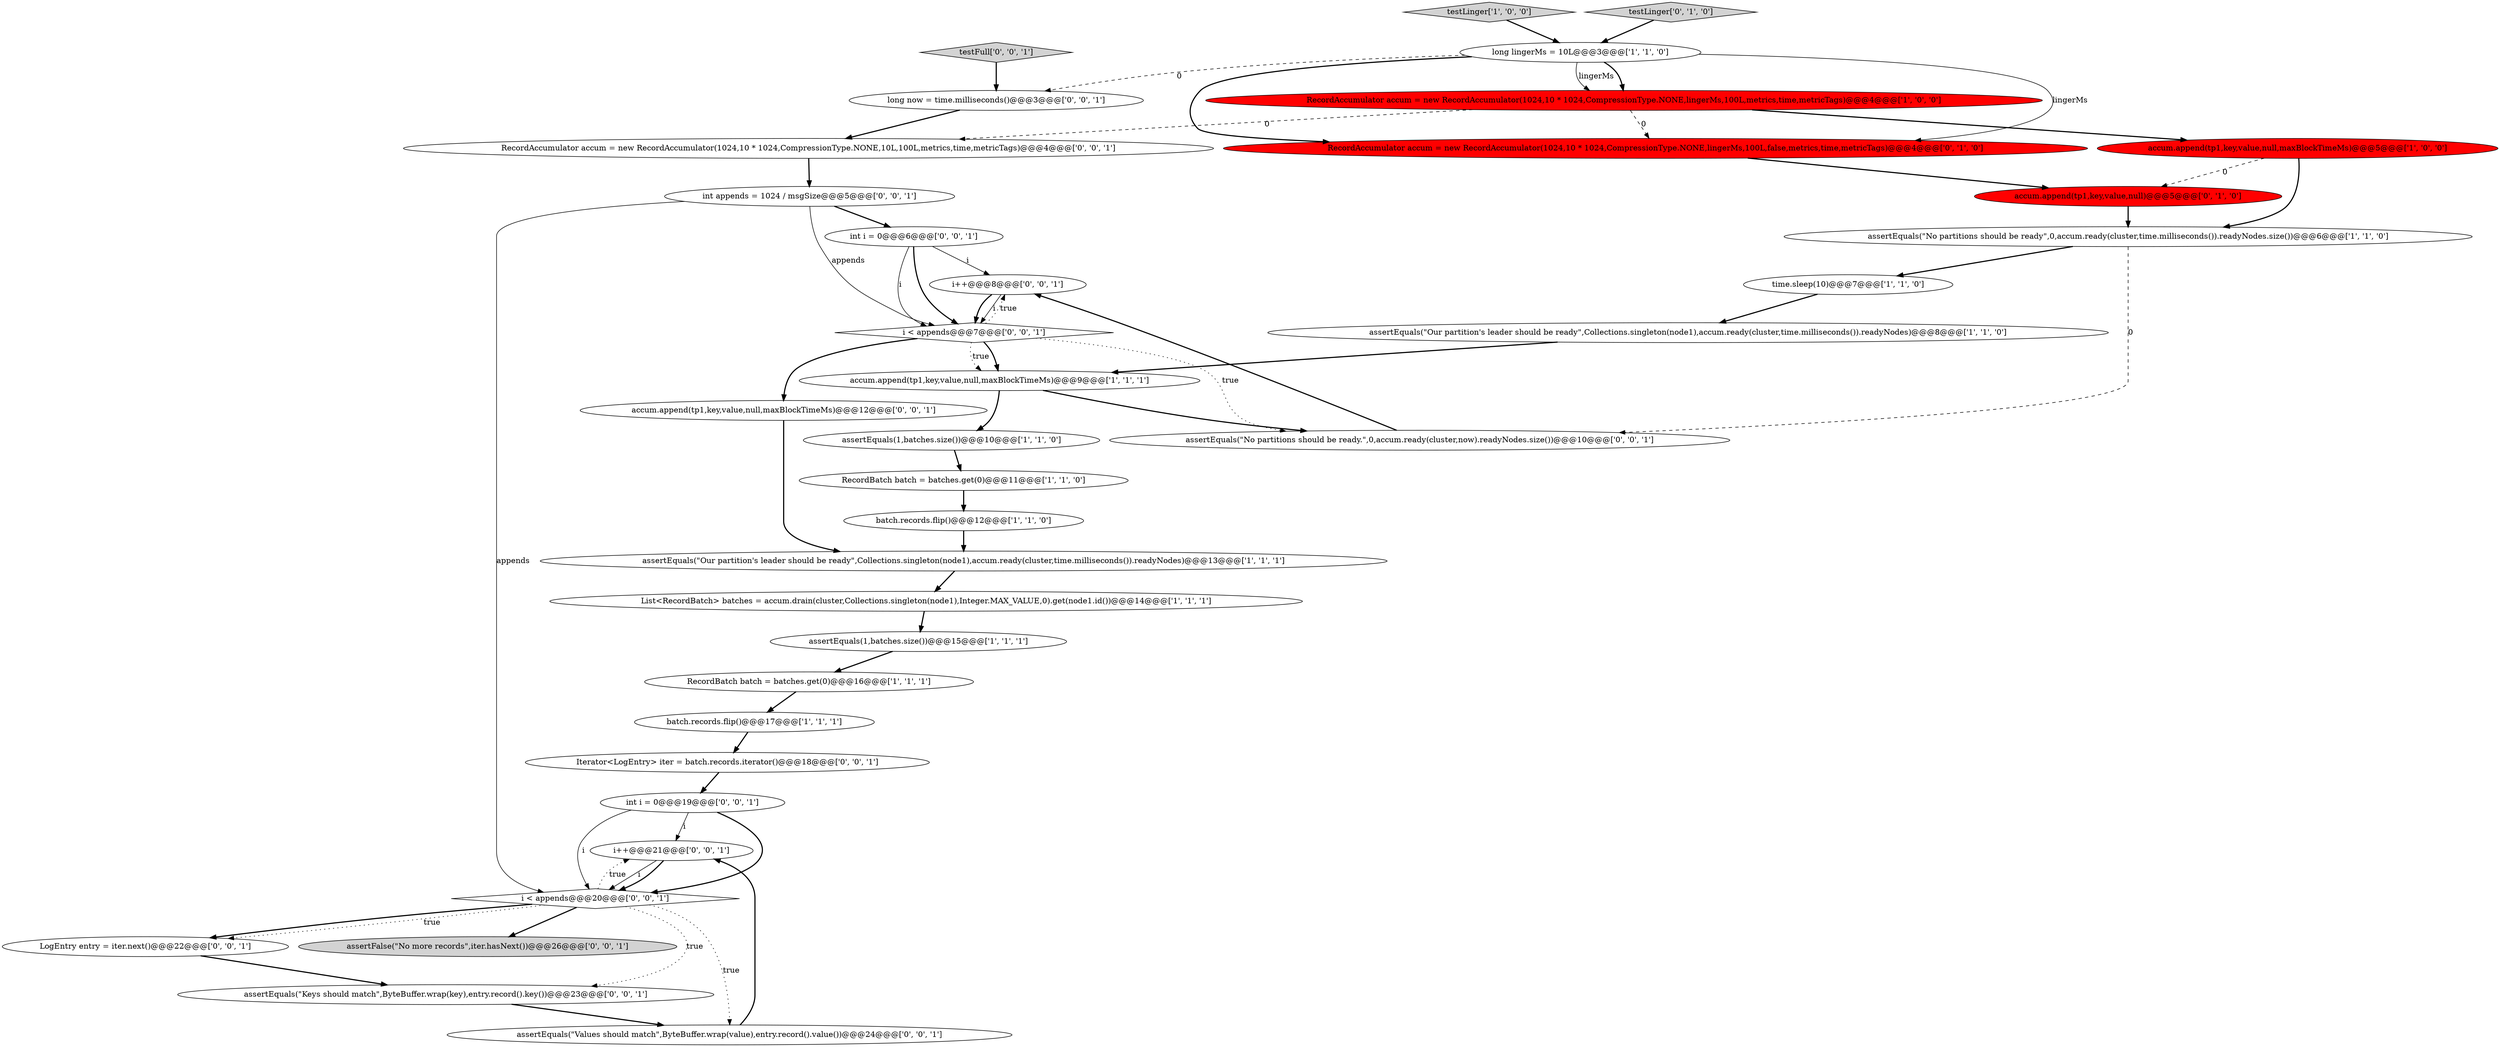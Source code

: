 digraph {
9 [style = filled, label = "assertEquals(\"Our partition's leader should be ready\",Collections.singleton(node1),accum.ready(cluster,time.milliseconds()).readyNodes)@@@13@@@['1', '1', '1']", fillcolor = white, shape = ellipse image = "AAA0AAABBB1BBB"];
15 [style = filled, label = "accum.append(tp1,key,value,null,maxBlockTimeMs)@@@9@@@['1', '1', '1']", fillcolor = white, shape = ellipse image = "AAA0AAABBB1BBB"];
1 [style = filled, label = "batch.records.flip()@@@12@@@['1', '1', '0']", fillcolor = white, shape = ellipse image = "AAA0AAABBB1BBB"];
32 [style = filled, label = "Iterator<LogEntry> iter = batch.records.iterator()@@@18@@@['0', '0', '1']", fillcolor = white, shape = ellipse image = "AAA0AAABBB3BBB"];
11 [style = filled, label = "time.sleep(10)@@@7@@@['1', '1', '0']", fillcolor = white, shape = ellipse image = "AAA0AAABBB1BBB"];
21 [style = filled, label = "assertEquals(\"Keys should match\",ByteBuffer.wrap(key),entry.record().key())@@@23@@@['0', '0', '1']", fillcolor = white, shape = ellipse image = "AAA0AAABBB3BBB"];
29 [style = filled, label = "RecordAccumulator accum = new RecordAccumulator(1024,10 * 1024,CompressionType.NONE,10L,100L,metrics,time,metricTags)@@@4@@@['0', '0', '1']", fillcolor = white, shape = ellipse image = "AAA0AAABBB3BBB"];
27 [style = filled, label = "int appends = 1024 / msgSize@@@5@@@['0', '0', '1']", fillcolor = white, shape = ellipse image = "AAA0AAABBB3BBB"];
26 [style = filled, label = "long now = time.milliseconds()@@@3@@@['0', '0', '1']", fillcolor = white, shape = ellipse image = "AAA0AAABBB3BBB"];
17 [style = filled, label = "accum.append(tp1,key,value,null)@@@5@@@['0', '1', '0']", fillcolor = red, shape = ellipse image = "AAA1AAABBB2BBB"];
8 [style = filled, label = "long lingerMs = 10L@@@3@@@['1', '1', '0']", fillcolor = white, shape = ellipse image = "AAA0AAABBB1BBB"];
10 [style = filled, label = "accum.append(tp1,key,value,null,maxBlockTimeMs)@@@5@@@['1', '0', '0']", fillcolor = red, shape = ellipse image = "AAA1AAABBB1BBB"];
24 [style = filled, label = "i++@@@8@@@['0', '0', '1']", fillcolor = white, shape = ellipse image = "AAA0AAABBB3BBB"];
3 [style = filled, label = "batch.records.flip()@@@17@@@['1', '1', '1']", fillcolor = white, shape = ellipse image = "AAA0AAABBB1BBB"];
7 [style = filled, label = "List<RecordBatch> batches = accum.drain(cluster,Collections.singleton(node1),Integer.MAX_VALUE,0).get(node1.id())@@@14@@@['1', '1', '1']", fillcolor = white, shape = ellipse image = "AAA0AAABBB1BBB"];
22 [style = filled, label = "LogEntry entry = iter.next()@@@22@@@['0', '0', '1']", fillcolor = white, shape = ellipse image = "AAA0AAABBB3BBB"];
35 [style = filled, label = "i++@@@21@@@['0', '0', '1']", fillcolor = white, shape = ellipse image = "AAA0AAABBB3BBB"];
13 [style = filled, label = "assertEquals(\"No partitions should be ready\",0,accum.ready(cluster,time.milliseconds()).readyNodes.size())@@@6@@@['1', '1', '0']", fillcolor = white, shape = ellipse image = "AAA0AAABBB1BBB"];
30 [style = filled, label = "accum.append(tp1,key,value,null,maxBlockTimeMs)@@@12@@@['0', '0', '1']", fillcolor = white, shape = ellipse image = "AAA0AAABBB3BBB"];
5 [style = filled, label = "RecordAccumulator accum = new RecordAccumulator(1024,10 * 1024,CompressionType.NONE,lingerMs,100L,metrics,time,metricTags)@@@4@@@['1', '0', '0']", fillcolor = red, shape = ellipse image = "AAA1AAABBB1BBB"];
34 [style = filled, label = "i < appends@@@20@@@['0', '0', '1']", fillcolor = white, shape = diamond image = "AAA0AAABBB3BBB"];
14 [style = filled, label = "RecordBatch batch = batches.get(0)@@@11@@@['1', '1', '0']", fillcolor = white, shape = ellipse image = "AAA0AAABBB1BBB"];
4 [style = filled, label = "assertEquals(1,batches.size())@@@15@@@['1', '1', '1']", fillcolor = white, shape = ellipse image = "AAA0AAABBB1BBB"];
25 [style = filled, label = "int i = 0@@@6@@@['0', '0', '1']", fillcolor = white, shape = ellipse image = "AAA0AAABBB3BBB"];
2 [style = filled, label = "testLinger['1', '0', '0']", fillcolor = lightgray, shape = diamond image = "AAA0AAABBB1BBB"];
19 [style = filled, label = "assertEquals(\"Values should match\",ByteBuffer.wrap(value),entry.record().value())@@@24@@@['0', '0', '1']", fillcolor = white, shape = ellipse image = "AAA0AAABBB3BBB"];
31 [style = filled, label = "i < appends@@@7@@@['0', '0', '1']", fillcolor = white, shape = diamond image = "AAA0AAABBB3BBB"];
33 [style = filled, label = "testFull['0', '0', '1']", fillcolor = lightgray, shape = diamond image = "AAA0AAABBB3BBB"];
20 [style = filled, label = "int i = 0@@@19@@@['0', '0', '1']", fillcolor = white, shape = ellipse image = "AAA0AAABBB3BBB"];
12 [style = filled, label = "assertEquals(1,batches.size())@@@10@@@['1', '1', '0']", fillcolor = white, shape = ellipse image = "AAA0AAABBB1BBB"];
0 [style = filled, label = "RecordBatch batch = batches.get(0)@@@16@@@['1', '1', '1']", fillcolor = white, shape = ellipse image = "AAA0AAABBB1BBB"];
23 [style = filled, label = "assertFalse(\"No more records\",iter.hasNext())@@@26@@@['0', '0', '1']", fillcolor = lightgray, shape = ellipse image = "AAA0AAABBB3BBB"];
28 [style = filled, label = "assertEquals(\"No partitions should be ready.\",0,accum.ready(cluster,now).readyNodes.size())@@@10@@@['0', '0', '1']", fillcolor = white, shape = ellipse image = "AAA0AAABBB3BBB"];
16 [style = filled, label = "RecordAccumulator accum = new RecordAccumulator(1024,10 * 1024,CompressionType.NONE,lingerMs,100L,false,metrics,time,metricTags)@@@4@@@['0', '1', '0']", fillcolor = red, shape = ellipse image = "AAA1AAABBB2BBB"];
6 [style = filled, label = "assertEquals(\"Our partition's leader should be ready\",Collections.singleton(node1),accum.ready(cluster,time.milliseconds()).readyNodes)@@@8@@@['1', '1', '0']", fillcolor = white, shape = ellipse image = "AAA0AAABBB1BBB"];
18 [style = filled, label = "testLinger['0', '1', '0']", fillcolor = lightgray, shape = diamond image = "AAA0AAABBB2BBB"];
0->3 [style = bold, label=""];
5->10 [style = bold, label=""];
8->16 [style = bold, label=""];
8->16 [style = solid, label="lingerMs"];
20->35 [style = solid, label="i"];
35->34 [style = solid, label="i"];
21->19 [style = bold, label=""];
20->34 [style = bold, label=""];
26->29 [style = bold, label=""];
11->6 [style = bold, label=""];
22->21 [style = bold, label=""];
30->9 [style = bold, label=""];
7->4 [style = bold, label=""];
16->17 [style = bold, label=""];
25->31 [style = solid, label="i"];
5->29 [style = dashed, label="0"];
9->7 [style = bold, label=""];
13->11 [style = bold, label=""];
31->15 [style = bold, label=""];
14->1 [style = bold, label=""];
1->9 [style = bold, label=""];
6->15 [style = bold, label=""];
4->0 [style = bold, label=""];
25->31 [style = bold, label=""];
34->22 [style = bold, label=""];
33->26 [style = bold, label=""];
5->16 [style = dashed, label="0"];
13->28 [style = dashed, label="0"];
29->27 [style = bold, label=""];
34->22 [style = dotted, label="true"];
8->5 [style = bold, label=""];
10->13 [style = bold, label=""];
24->31 [style = bold, label=""];
15->28 [style = bold, label=""];
31->28 [style = dotted, label="true"];
34->35 [style = dotted, label="true"];
25->24 [style = solid, label="i"];
19->35 [style = bold, label=""];
24->31 [style = solid, label="i"];
31->30 [style = bold, label=""];
12->14 [style = bold, label=""];
8->5 [style = solid, label="lingerMs"];
31->15 [style = dotted, label="true"];
10->17 [style = dashed, label="0"];
28->24 [style = bold, label=""];
34->23 [style = bold, label=""];
15->12 [style = bold, label=""];
17->13 [style = bold, label=""];
18->8 [style = bold, label=""];
31->24 [style = dotted, label="true"];
20->34 [style = solid, label="i"];
35->34 [style = bold, label=""];
3->32 [style = bold, label=""];
32->20 [style = bold, label=""];
27->34 [style = solid, label="appends"];
27->25 [style = bold, label=""];
2->8 [style = bold, label=""];
27->31 [style = solid, label="appends"];
34->19 [style = dotted, label="true"];
8->26 [style = dashed, label="0"];
34->21 [style = dotted, label="true"];
}
